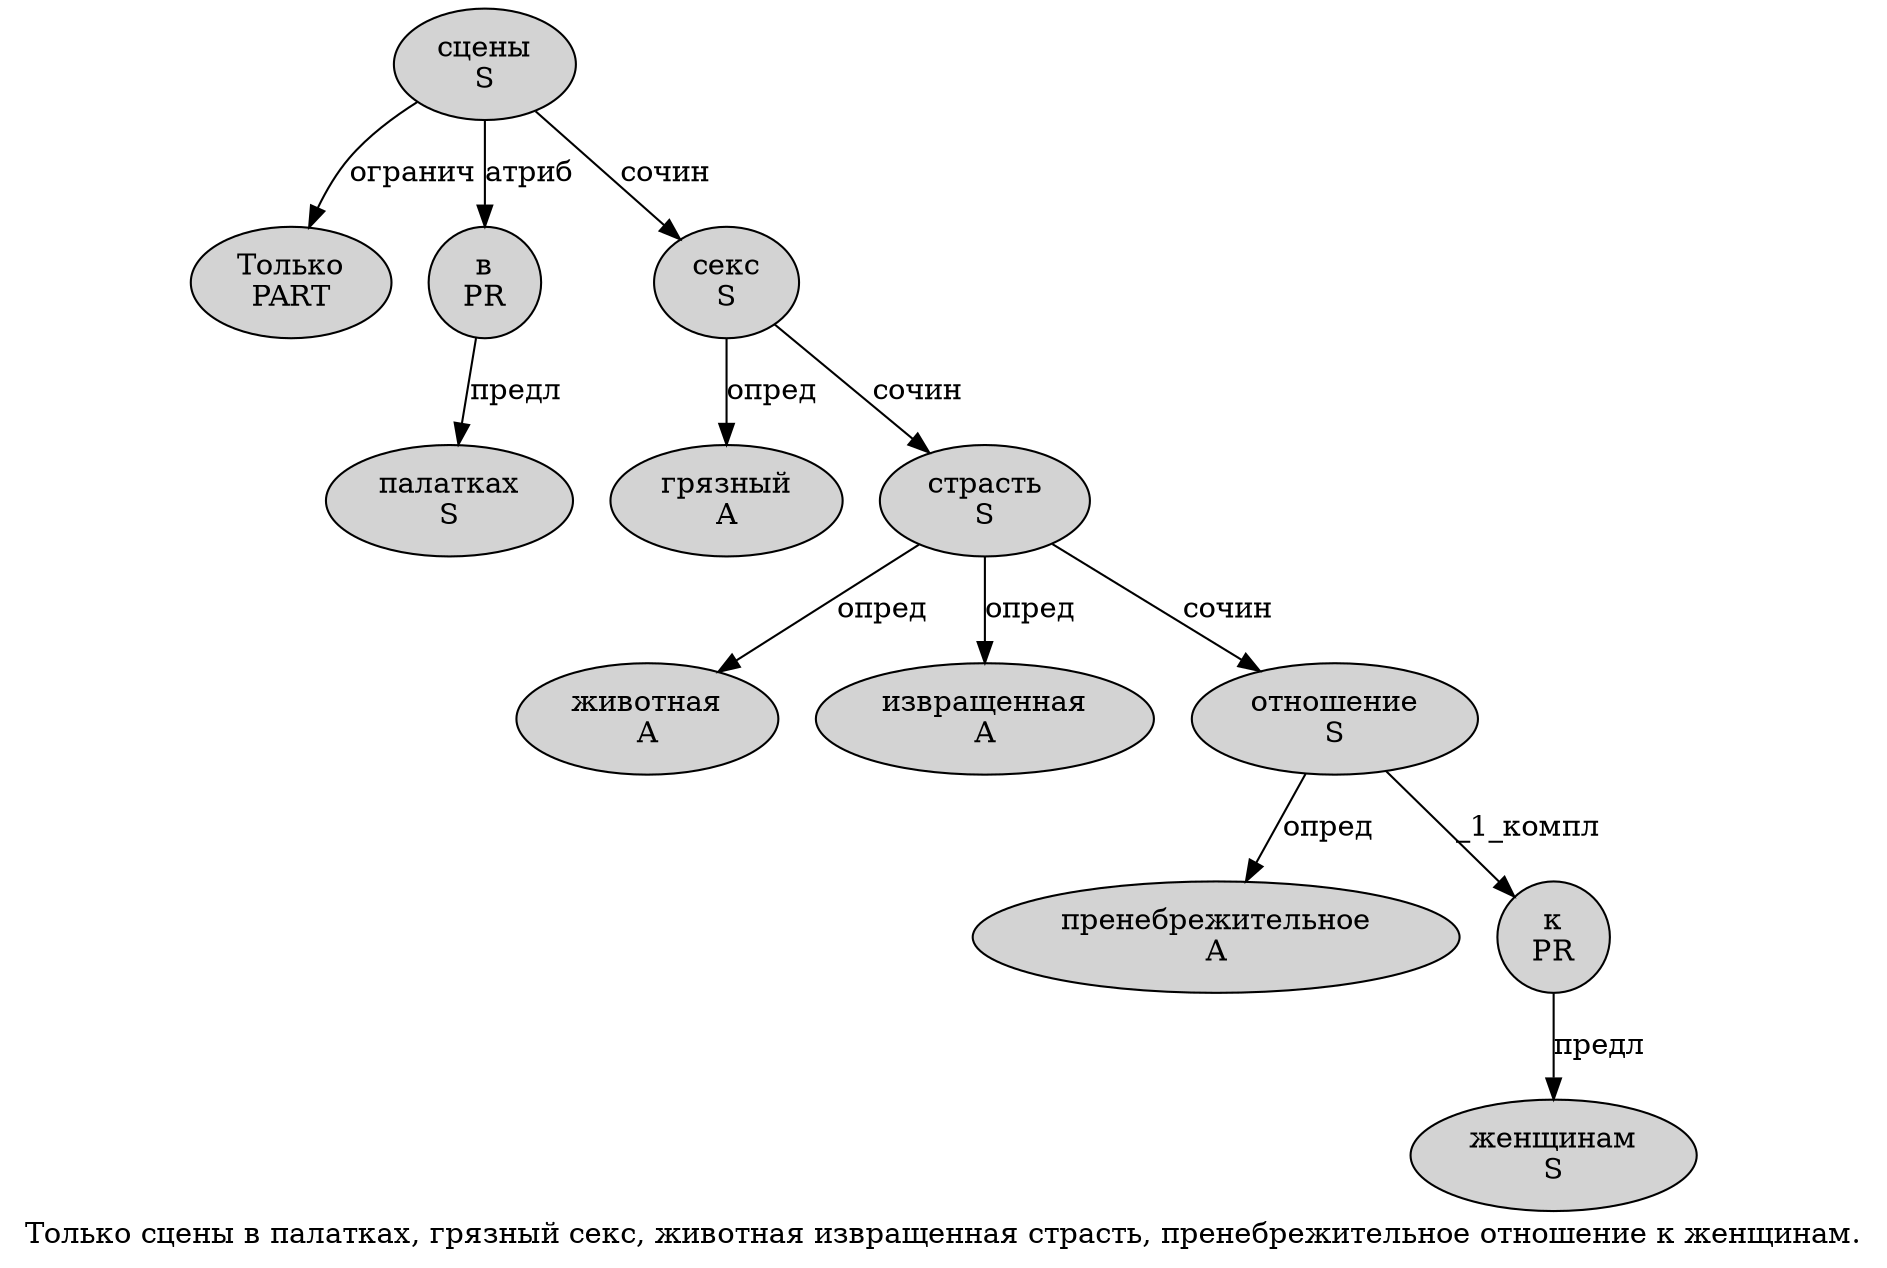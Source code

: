 digraph SENTENCE_3170 {
	graph [label="Только сцены в палатках, грязный секс, животная извращенная страсть, пренебрежительное отношение к женщинам."]
	node [style=filled]
		0 [label="Только
PART" color="" fillcolor=lightgray penwidth=1 shape=ellipse]
		1 [label="сцены
S" color="" fillcolor=lightgray penwidth=1 shape=ellipse]
		2 [label="в
PR" color="" fillcolor=lightgray penwidth=1 shape=ellipse]
		3 [label="палатках
S" color="" fillcolor=lightgray penwidth=1 shape=ellipse]
		5 [label="грязный
A" color="" fillcolor=lightgray penwidth=1 shape=ellipse]
		6 [label="секс
S" color="" fillcolor=lightgray penwidth=1 shape=ellipse]
		8 [label="животная
A" color="" fillcolor=lightgray penwidth=1 shape=ellipse]
		9 [label="извращенная
A" color="" fillcolor=lightgray penwidth=1 shape=ellipse]
		10 [label="страсть
S" color="" fillcolor=lightgray penwidth=1 shape=ellipse]
		12 [label="пренебрежительное
A" color="" fillcolor=lightgray penwidth=1 shape=ellipse]
		13 [label="отношение
S" color="" fillcolor=lightgray penwidth=1 shape=ellipse]
		14 [label="к
PR" color="" fillcolor=lightgray penwidth=1 shape=ellipse]
		15 [label="женщинам
S" color="" fillcolor=lightgray penwidth=1 shape=ellipse]
			2 -> 3 [label="предл"]
			13 -> 12 [label="опред"]
			13 -> 14 [label="_1_компл"]
			1 -> 0 [label="огранич"]
			1 -> 2 [label="атриб"]
			1 -> 6 [label="сочин"]
			6 -> 5 [label="опред"]
			6 -> 10 [label="сочин"]
			10 -> 8 [label="опред"]
			10 -> 9 [label="опред"]
			10 -> 13 [label="сочин"]
			14 -> 15 [label="предл"]
}